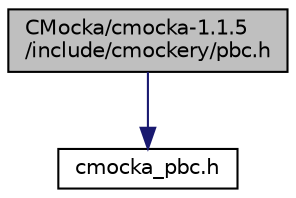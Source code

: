 digraph "CMocka/cmocka-1.1.5/include/cmockery/pbc.h"
{
 // LATEX_PDF_SIZE
  edge [fontname="Helvetica",fontsize="10",labelfontname="Helvetica",labelfontsize="10"];
  node [fontname="Helvetica",fontsize="10",shape=record];
  Node1 [label="CMocka/cmocka-1.1.5\l/include/cmockery/pbc.h",height=0.2,width=0.4,color="black", fillcolor="grey75", style="filled", fontcolor="black",tooltip=" "];
  Node1 -> Node2 [color="midnightblue",fontsize="10",style="solid",fontname="Helvetica"];
  Node2 [label="cmocka_pbc.h",height=0.2,width=0.4,color="black", fillcolor="white", style="filled",URL="$cmocka__pbc_8h.html",tooltip=" "];
}
